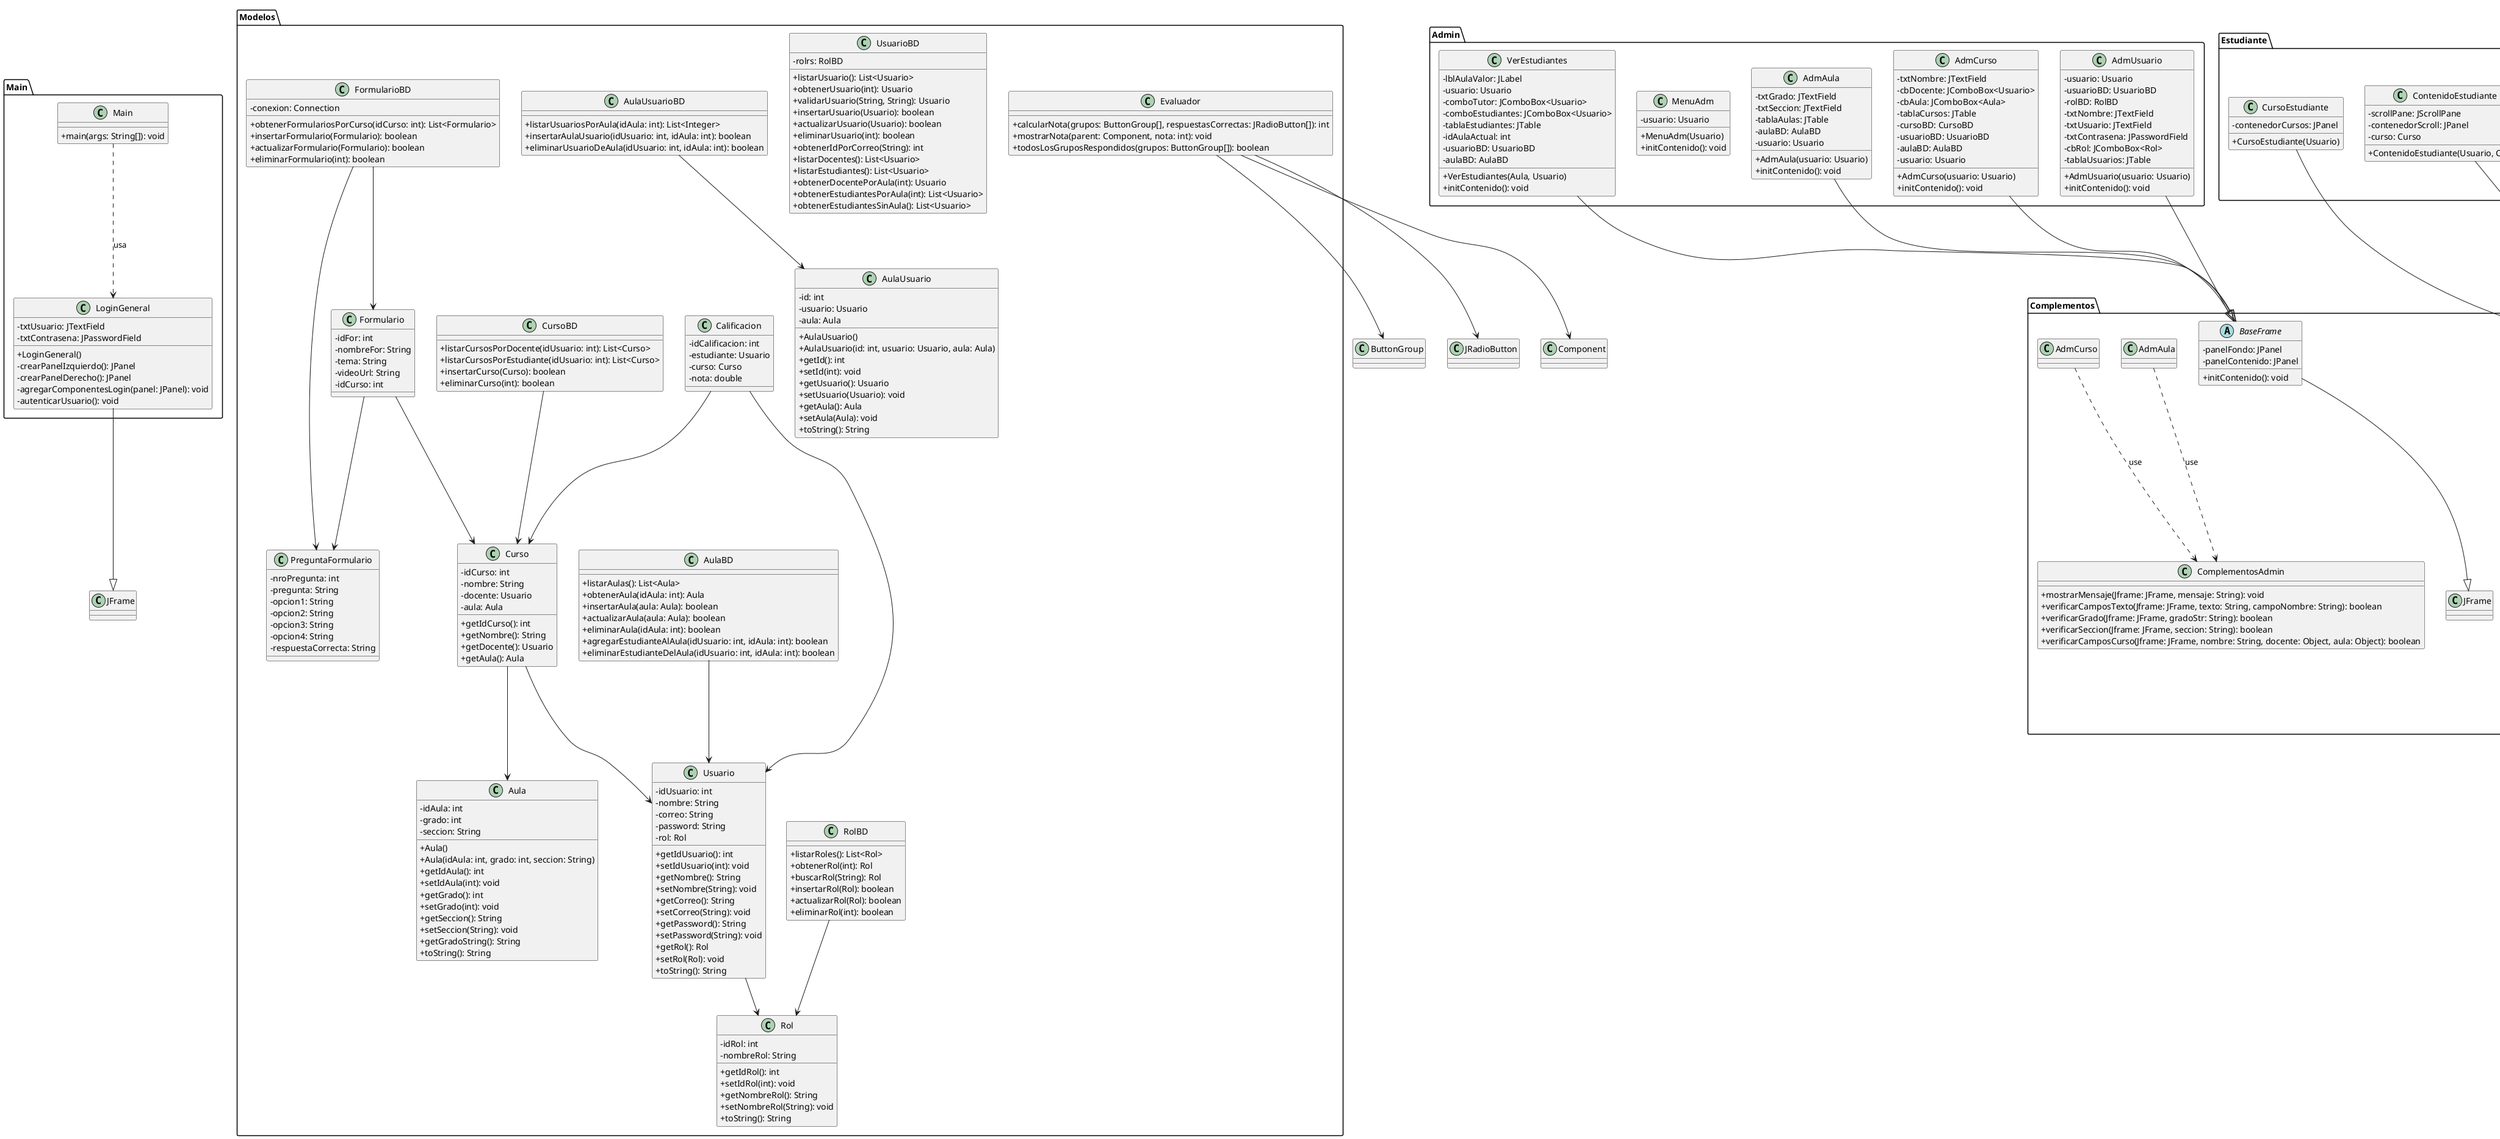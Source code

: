 @startuml
skinparam classAttributeIconSize 0

' -------------------- Main --------------------
package Main {
    class LoginGeneral {
        - txtUsuario: JTextField
        - txtContrasena: JPasswordField
        + LoginGeneral()
        - crearPanelIzquierdo(): JPanel
        - crearPanelDerecho(): JPanel
        - agregarComponentesLogin(panel: JPanel): void
        - autenticarUsuario(): void
    }

    class Main {
        + main(args: String[]): void
    }
    Main.Main ..> Main.LoginGeneral : usa
}

' -------------------- Conexion --------------------
package Conexion {
    class ConexionBD {
        - DRIVER: String
        - URL: String
        - USUARIO: String
        - CONTRASENA: String
        - conexion: Connection
        - conectar(): Connection
        + obtenerConexion(): Connection
    }

    class TestConexion {
        + main(args: String[]): void
    }
}

' -------------------- Complementos --------------------
package Complementos {
    abstract class BaseFrame {
        - panelFondo: JPanel
        - panelContenido: JPanel
        + initContenido(): void
    }

    class ComplementosFrameDocente {
        - usuario: Usuario
        - panelIzquierdo: JPanel
        # crearPanelIzquierdo(): JPanel
    }

    class ComplementosFrameEstudiante {
        - usuario: Usuario
        - panelIzquierdo: JPanel
        # crearPanelIzquierdo(): JPanel
    }
    abstract class FrameConMenu {
        - usuario: Usuario
        - panelIzquierdo: JPanel
        - panelDerecho: JPanel
        - lineaRoja: JPanel
        - lblLogoIzquierda: JLabel
        - lblLogoDerecha: JLabel
        - lblTitulo: JLabel
        - btnCerrarSesion: JButton
        - botonSeleccionado: JButton

        + FrameConMenu(usuario: Usuario)
        - configurarVentana(): void
        # resaltarBoton(boton: JButton): void
        # crearPanelIzquierdoBase(): JPanel
        # crearPanelDerecho(titulo: String): JPanel
        # crearBotonMenu(iconPath: String, hoverPath: String, y: int, accion: Runnable): JButton
        - cargarIcono(path: String): ImageIcon
        - cargarIcono(path: String, fallback: ImageIcon): ImageIcon
        - crearLogo(path: String, x: int, y: int, width: int, height: int): JLabel      
    }
    class ComplementosAdmin {
        + mostrarMensaje(Jframe: JFrame, mensaje: String): void
        + verificarCamposTexto(Jframe: JFrame, texto: String, campoNombre: String): boolean
        + verificarGrado(Jframe: JFrame, gradoStr: String): boolean
        + verificarSeccion(Jframe: JFrame, seccion: String): boolean
        + verificarCamposCurso(Jframe: JFrame, nombre: String, docente: Object, aula: Object): boolean
    }


        AdmAula ..> ComplementosAdmin : «use»
        AdmCurso ..> ComplementosAdmin : «use»
        ComplementosFrameDocente --|> FrameConMenu
        ComplementosFrameEstudiante --|> FrameConMenu
        BaseFrame --|> JFrame
        
    
}

' -------------------- Admin --------------------
package Admin {
    class AdmAula {
        - txtGrado: JTextField
        - txtSeccion: JTextField
        - tablaAulas: JTable
        - aulaBD: AulaBD
        - usuario: Usuario
        + AdmAula(usuario: Usuario)
        + initContenido(): void
    }

    class AdmCurso {
        - txtNombre: JTextField
        - cbDocente: JComboBox<Usuario>
        - cbAula: JComboBox<Aula>
        - tablaCursos: JTable
        - cursoBD: CursoBD
        - usuarioBD: UsuarioBD
        - aulaBD: AulaBD
        - usuario: Usuario
        + AdmCurso(usuario: Usuario)
        + initContenido(): void
    }

    class AdmUsuario {
        - usuario: Usuario
        - usuarioBD: UsuarioBD
        - rolBD: RolBD
        - txtNombre: JTextField
        - txtUsuario: JTextField
        - txtContrasena: JPasswordField
        - cbRol: JComboBox<Rol>
        - tablaUsuarios: JTable
        + AdmUsuario(usuario: Usuario)
        + initContenido(): void
    }

    class MenuAdm {
        - usuario: Usuario
        + MenuAdm(Usuario)
        + initContenido(): void
    }

    class VerEstudiantes {
        - lblAulaValor: JLabel
        - usuario: Usuario
        - comboTutor: JComboBox<Usuario>
        - comboEstudiantes: JComboBox<Usuario>
        - tablaEstudiantes: JTable
        - idAulaActual: int
        - usuarioBD: UsuarioBD
        - aulaBD: AulaBD
        + VerEstudiantes(Aula, Usuario)
        + initContenido(): void
    }
    AdmAula --|> BaseFrame
    AdmCurso --|> BaseFrame
    AdmUsuario --|> BaseFrame
    VerEstudiantes --|> BaseFrame

}

' -------------------- Modelos --------------------
package Modelos {
    class Aula {
        - idAula: int
        - grado: int
        - seccion: String
        + Aula()
        + Aula(idAula: int, grado: int, seccion: String)
        + getIdAula(): int
        + setIdAula(int): void
        + getGrado(): int
        + setGrado(int): void
        + getSeccion(): String
        + setSeccion(String): void
        + getGradoString(): String
        + toString(): String
    }

    class AulaBD {
        + listarAulas(): List<Aula>
        + obtenerAula(idAula: int): Aula
        + insertarAula(aula: Aula): boolean
        + actualizarAula(aula: Aula): boolean
        + eliminarAula(idAula: int): boolean
        + agregarEstudianteAlAula(idUsuario: int, idAula: int): boolean
        + eliminarEstudianteDelAula(idUsuario: int, idAula: int): boolean
    }

    class AulaUsuario {
        - id: int
        - usuario: Usuario
        - aula: Aula
        + AulaUsuario()
        + AulaUsuario(id: int, usuario: Usuario, aula: Aula)
        + getId(): int
        + setId(int): void
        + getUsuario(): Usuario
        + setUsuario(Usuario): void
        + getAula(): Aula
        + setAula(Aula): void
        + toString(): String
    }

    class AulaUsuarioBD {
        + listarUsuariosPorAula(idAula: int): List<Integer>
        + insertarAulaUsuario(idUsuario: int, idAula: int): boolean
        + eliminarUsuarioDeAula(idUsuario: int, idAula: int): boolean
    }

    class Usuario {
        - idUsuario: int
        - nombre: String
        - correo: String
        - password: String
        - rol: Rol
        + getIdUsuario(): int
        + setIdUsuario(int): void
        + getNombre(): String
        + setNombre(String): void
        + getCorreo(): String
        + setCorreo(String): void
        + getPassword(): String
        + setPassword(String): void
        + getRol(): Rol
        + setRol(Rol): void
        + toString(): String
    }

    class UsuarioBD {
        - rolrs: RolBD
        + listarUsuario(): List<Usuario>
        + obtenerUsuario(int): Usuario
        + validarUsuario(String, String): Usuario
        + insertarUsuario(Usuario): boolean
        + actualizarUsuario(Usuario): boolean
        + eliminarUsuario(int): boolean
        + obtenerIdPorCorreo(String): int
        + listarDocentes(): List<Usuario>
        + listarEstudiantes(): List<Usuario>
        + obtenerDocentePorAula(int): Usuario
        + obtenerEstudiantesPorAula(int): List<Usuario>
        + obtenerEstudiantesSinAula(): List<Usuario>
    }

    class Rol {
        - idRol: int
        - nombreRol: String
        + getIdRol(): int
        + setIdRol(int): void
        + getNombreRol(): String
        + setNombreRol(String): void
        + toString(): String
    }

    class RolBD {
        + listarRoles(): List<Rol>
        + obtenerRol(int): Rol
        + buscarRol(String): Rol
        + insertarRol(Rol): boolean
        + actualizarRol(Rol): boolean
        + eliminarRol(int): boolean
    }

    class Curso {
        - idCurso: int
        - nombre: String
        - docente: Usuario
        - aula: Aula
        + getIdCurso(): int
        + getNombre(): String
        + getDocente(): Usuario
        + getAula(): Aula
    }

    class CursoBD {
        + listarCursosPorDocente(idUsuario: int): List<Curso>
        + listarCursosPorEstudiante(idUsuario: int): List<Curso>
        + insertarCurso(Curso): boolean
        + eliminarCurso(int): boolean
    }

    class Formulario {
        - idFor: int
        - nombreFor: String
        - tema: String
        - videoUrl: String
        - idCurso: int
    }

    class FormularioBD {
        - conexion: Connection
        + obtenerFormulariosPorCurso(idCurso: int): List<Formulario>
        + insertarFormulario(Formulario): boolean
        + actualizarFormulario(Formulario): boolean
        + eliminarFormulario(int): boolean
    }

    class PreguntaFormulario {
        - nroPregunta: int
        - pregunta: String
        - opcion1: String
        - opcion2: String
        - opcion3: String
        - opcion4: String
        - respuestaCorrecta: String
    }

    class Calificacion {
        - idCalificacion: int
        - estudiante: Usuario
        - curso: Curso
        - nota: double
    }

    class Evaluador {
        + calcularNota(grupos: ButtonGroup[], respuestasCorrectas: JRadioButton[]): int
        + mostrarNota(parent: Component, nota: int): void
        + todosLosGruposRespondidos(grupos: ButtonGroup[]): boolean
    }
}



' -------------------- Docente --------------------
package Docente {
    class PerfilDocente {
        - lblFoto: JLabel
        - lblGradoValor: JLabel
        - lblSeccionValor: JLabel
        - areaCursos: JTextArea
        - scrollCursos: JScrollPane
        + PerfilDocente(usuario: Usuario)
    }

    class CursoDocente {
        - contenedorCursos: JPanel
        + CursoDocente(usuario: Usuario)
    }

    class ContenidoDocente {
        - scrollPane: JScrollPane
        - contenedorScroll: JPanel
        - curso: Curso
        + ContenidoDocente(usuario: Usuario, curso: Curso)
    }

    class CalifiDocente {
        - tabla: JTable
        - scroll: JScrollPane
        - modelo: DefaultTableModel
        - curso: Curso
        - panelContenido: JPanel
    }

    class AgregarContenido {
        - scrollPaneFormulario: JScrollPane
        - panelFormulario: JPanel
        - panelVistaPrevia: JPanel
        - txtNombre: JTextField
        - txtTema: JTextField
        - txtVideo: JTextField
        - txtPregunta: JTextField
        - txtOpciones: JTextField[]
        - comboNumero: JComboBox<String>
        - comboAlternativa: JComboBox<String>
        - btnGuardar: JButton
        - preguntas: List<PreguntaFormulario>
        - idFormularioActual: int
        - curso: Curso
    }
      PerfilDocente --|> ComplementosFrameDocente
      CursoDocente --|> ComplementosFrameDocente
      ContenidoDocente --|> ComplementosFrameDocente
      CalifiDocente --|> ComplementosFrameDocente
      AgregarContenido --|> ComplementosFrameDocente

}

' -------------------- Estudiante --------------------
package Estudiante {
    class PerfilEstudiante {
        - usuario: Usuario
        - lblNombreValor: JLabel
        - lblCorreoValor: JLabel
        - lblGradoValor: JLabel
        - lblSeccionValor: JLabel
        - areaCursos: JTextArea
        + PerfilEstudiante(Usuario)
    }

    class CursoEstudiante {
        - contenedorCursos: JPanel
        + CursoEstudiante(Usuario)
    }

    class ContenidoEstudiante {
        - scrollPane: JScrollPane
        - contenedorScroll: JPanel
        - curso: Curso
        + ContenidoEstudiante(Usuario, Curso)
    }

    class Practica {
        - usuario: Usuario
        - curso: Curso
        - numeroPractica: int
        - enviada: boolean
        - respuestasCorrectas: JRadioButton[]
        - grupos: ButtonGroup[]
        - panelScroll: JPanel
        - scrollPane: JScrollPane
        + Practica(Usuario, Curso, int)
    }

    class CalifiEstudiante {
        - tablaNotas: JTable
        - scrollPane: JScrollPane
        - curso: Curso
        + CalifiEstudiante(Usuario, Curso)
    }

  PerfilEstudiante --|> ComplementosFrameEstudiante
  CursoEstudiante --|> ComplementosFrameEstudiante
  ContenidoEstudiante --|> ComplementosFrameEstudiante
  Practica --|> ComplementosFrameEstudiante
  CalifiEstudiante --|> ComplementosFrameEstudiante
}

class JFrame

' -------------------- Relaciones -------------------
Usuario --> Rol
Curso --> Usuario
Curso --> Aula
Formulario --> Curso
Formulario --> PreguntaFormulario
CursoBD --> Curso
FormularioBD --> Formulario
FormularioBD --> PreguntaFormulario
Calificacion --> Usuario
Calificacion --> Curso
Evaluador --> ButtonGroup
Evaluador --> JRadioButton
Evaluador --> Component
AulaUsuarioBD --> AulaUsuario
AulaBD --> Usuario
RolBD --> Rol


LoginGeneral --|> JFrame
ContenidoDocente --> ConexionBD
AgregarContenido --> ConexionBD
CalifiDocente --> ConexionBD
Practica --> ConexionBD
CalifiEstudiante --> ConexionBD

@enduml
